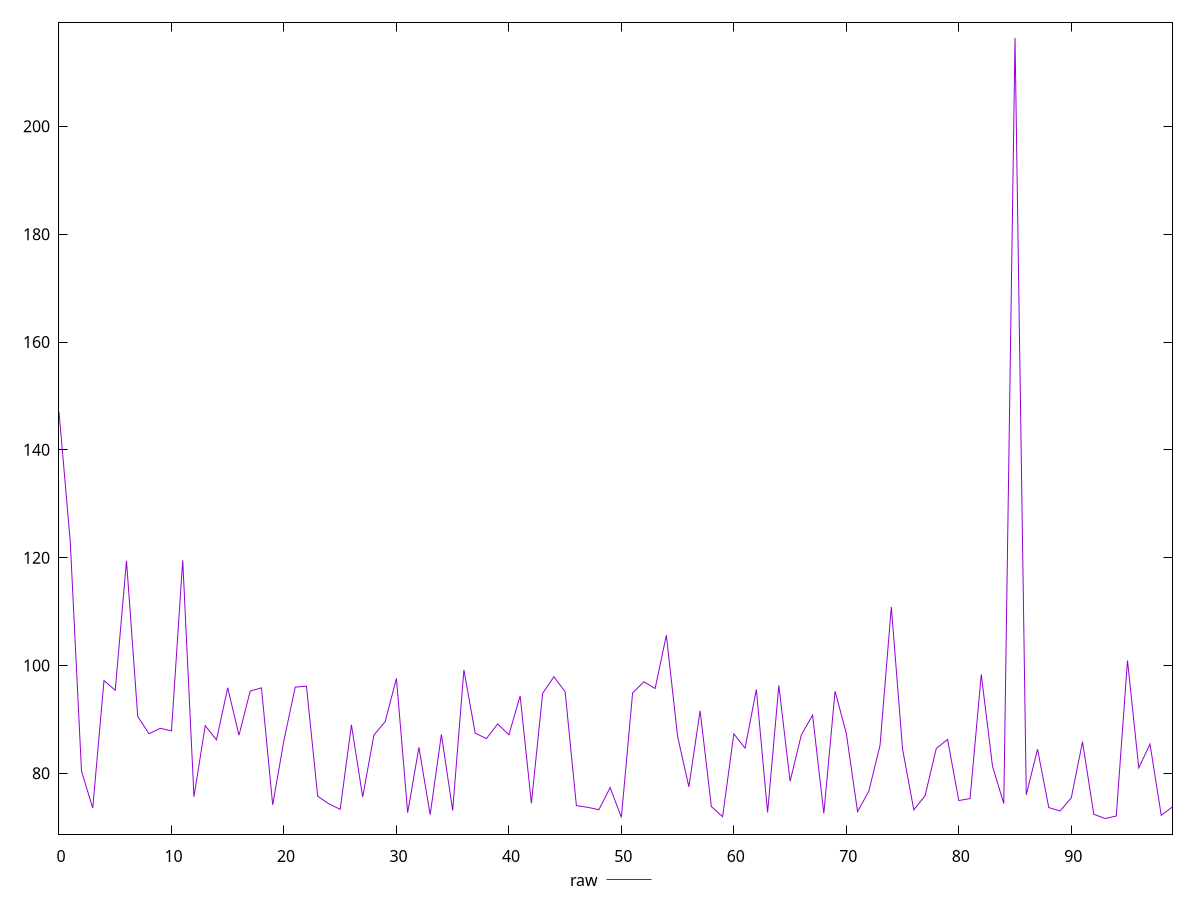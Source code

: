 reset

$raw <<EOF
0 147.0290000000001
1 123.02300000000002
2 80.40599999999999
3 73.545
4 97.20299999999999
5 95.394
6 119.41
7 90.554
8 87.343
9 88.35000000000001
10 87.87100000000001
11 119.523
12 75.636
13 88.83699999999999
14 86.193
15 95.872
16 87.059
17 95.248
18 95.845
19 74.143
20 86.109
21 95.988
22 96.15899999999999
23 75.73599999999999
24 74.336
25 73.313
26 88.98100000000001
27 75.609
28 87.105
29 89.594
30 97.605
31 72.713
32 84.81400000000001
33 72.327
34 87.203
35 73.108
36 99.183
37 87.46499999999999
38 86.435
39 89.158
40 87.13600000000001
41 94.35300000000001
42 74.44900000000001
43 94.822
44 97.91
45 95.12
46 74.007
47 73.695
48 73.247
49 77.34899999999999
50 71.82799999999999
51 94.91900000000001
52 96.968
53 95.73700000000001
54 105.602
55 86.835
56 77.488
57 91.592
58 73.847
59 71.95700000000001
60 87.322
61 84.65599999999999
62 95.557
63 72.747
64 96.306
65 78.514
66 87.118
67 90.795
68 72.55999999999999
69 95.22900000000001
70 87.393
71 72.892
72 76.67800000000001
73 85.211
74 110.845
75 84.493
76 73.209
77 75.834
78 84.615
79 86.28500000000001
80 74.945
81 75.316
82 98.33200000000001
83 81.277
84 74.39
85 216.405
86 76.028
87 84.47399999999999
88 73.646
89 73.008
90 75.434
91 85.86
92 72.40799999999999
93 71.613
94 72.074
95 100.92
96 81.01
97 85.423
98 72.214
99 73.77799999999999
EOF

set key outside below
set xrange [0:99]
set yrange [68.71715999999999:219.30084]
set trange [68.71715999999999:219.30084]
set terminal svg size 640, 500 enhanced background rgb 'white'
set output "report_00019_2021-02-10T18-14-37.922Z//server-response-time/samples/pages/raw/values.svg"

plot $raw title "raw" with line

reset
